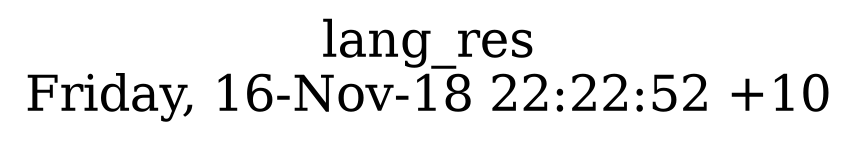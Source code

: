 digraph G {
fontsize="24";
label="lang_res\nFriday, 16-Nov-18 22:22:52 +10";
nojustify=true;
ordering=out;
rankdir=LR;
size="30";
}
